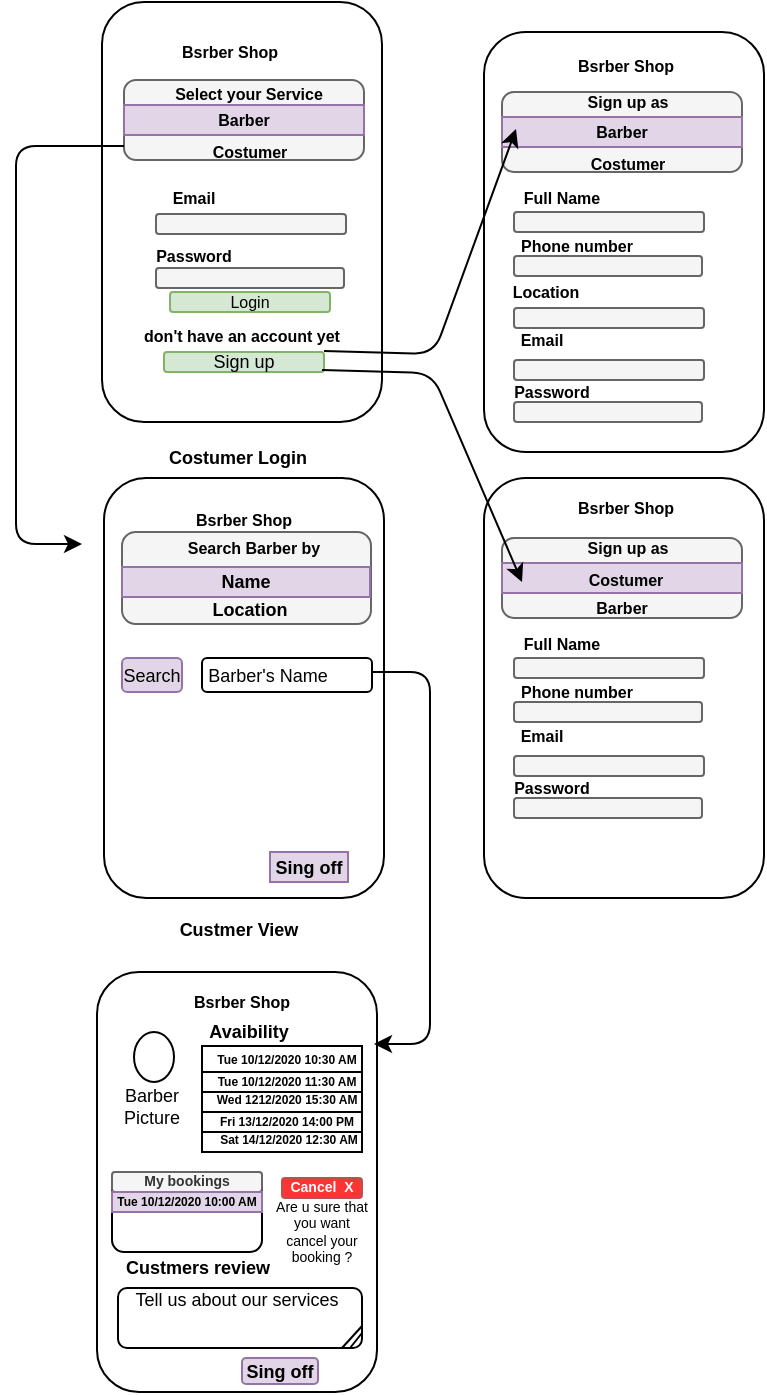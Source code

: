 <mxfile version="13.8.8" type="github">
  <diagram id="JaG_Oef0MP_lZhAA-aXu" name="Page-1">
    <mxGraphModel dx="703" dy="1599" grid="1" gridSize="10" guides="1" tooltips="1" connect="1" arrows="1" fold="1" page="0" pageScale="1" pageWidth="850" pageHeight="1100" math="0" shadow="0">
      <root>
        <mxCell id="0" />
        <mxCell id="1" parent="0" />
        <mxCell id="rbGwPKIIdidOjw9icI79-1" value="" style="rounded=1;whiteSpace=wrap;html=1;" vertex="1" parent="1">
          <mxGeometry x="90" y="-1075" width="140" height="210" as="geometry" />
        </mxCell>
        <mxCell id="rbGwPKIIdidOjw9icI79-2" value="" style="rounded=1;whiteSpace=wrap;html=1;fillColor=#f5f5f5;strokeColor=#666666;fontColor=#333333;" vertex="1" parent="1">
          <mxGeometry x="117" y="-969" width="95" height="10" as="geometry" />
        </mxCell>
        <mxCell id="rbGwPKIIdidOjw9icI79-4" value="Sign up" style="rounded=1;whiteSpace=wrap;html=1;fillColor=#d5e8d4;strokeColor=#82b366;fontSize=9;" vertex="1" parent="1">
          <mxGeometry x="121" y="-900" width="80" height="10" as="geometry" />
        </mxCell>
        <mxCell id="rbGwPKIIdidOjw9icI79-6" value="" style="rounded=1;whiteSpace=wrap;html=1;fillColor=#f5f5f5;strokeColor=#666666;fontColor=#333333;" vertex="1" parent="1">
          <mxGeometry x="117" y="-942" width="94" height="10" as="geometry" />
        </mxCell>
        <mxCell id="rbGwPKIIdidOjw9icI79-7" value="Login" style="rounded=1;whiteSpace=wrap;html=1;fillColor=#d5e8d4;strokeColor=#82b366;fontSize=8;" vertex="1" parent="1">
          <mxGeometry x="124" y="-930" width="80" height="10" as="geometry" />
        </mxCell>
        <mxCell id="rbGwPKIIdidOjw9icI79-9" value="&lt;b&gt;&lt;font style=&quot;font-size: 8px&quot;&gt;Email&lt;/font&gt;&lt;/b&gt;" style="text;html=1;strokeColor=none;fillColor=none;align=center;verticalAlign=middle;whiteSpace=wrap;rounded=0;fontSize=9;" vertex="1" parent="1">
          <mxGeometry x="116" y="-987" width="40" height="20" as="geometry" />
        </mxCell>
        <mxCell id="rbGwPKIIdidOjw9icI79-13" value="don&#39;t have an account yet" style="text;html=1;strokeColor=none;fillColor=none;align=center;verticalAlign=middle;whiteSpace=wrap;rounded=0;fontSize=8;fontStyle=1" vertex="1" parent="1">
          <mxGeometry x="90" y="-918" width="140" height="20" as="geometry" />
        </mxCell>
        <mxCell id="rbGwPKIIdidOjw9icI79-14" value="" style="rounded=1;whiteSpace=wrap;html=1;" vertex="1" parent="1">
          <mxGeometry x="281" y="-1060" width="140" height="210" as="geometry" />
        </mxCell>
        <mxCell id="rbGwPKIIdidOjw9icI79-15" value="" style="rounded=1;whiteSpace=wrap;html=1;fontSize=8;fillColor=#f5f5f5;strokeColor=#666666;fontColor=#333333;" vertex="1" parent="1">
          <mxGeometry x="290" y="-1030" width="120" height="40" as="geometry" />
        </mxCell>
        <mxCell id="rbGwPKIIdidOjw9icI79-16" value="&lt;b&gt;Barber&lt;/b&gt;" style="rounded=0;whiteSpace=wrap;html=1;fontSize=8;fillColor=#e1d5e7;strokeColor=#9673a6;" vertex="1" parent="1">
          <mxGeometry x="290" y="-1017.5" width="120" height="15" as="geometry" />
        </mxCell>
        <mxCell id="rbGwPKIIdidOjw9icI79-18" value="Sign up as " style="text;html=1;strokeColor=none;fillColor=none;align=center;verticalAlign=middle;whiteSpace=wrap;rounded=0;fontSize=8;fontStyle=1" vertex="1" parent="1">
          <mxGeometry x="308" y="-1030" width="90" height="10" as="geometry" />
        </mxCell>
        <mxCell id="rbGwPKIIdidOjw9icI79-20" value="Bsrber Shop " style="text;html=1;strokeColor=none;fillColor=none;align=center;verticalAlign=middle;whiteSpace=wrap;rounded=0;fontSize=8;fontStyle=1" vertex="1" parent="1">
          <mxGeometry x="124" y="-1060" width="60" height="20" as="geometry" />
        </mxCell>
        <mxCell id="rbGwPKIIdidOjw9icI79-21" value="Bsrber Shop" style="text;html=1;strokeColor=none;fillColor=none;align=center;verticalAlign=middle;whiteSpace=wrap;rounded=0;fontSize=8;fontStyle=1" vertex="1" parent="1">
          <mxGeometry x="322" y="-1053" width="60" height="20" as="geometry" />
        </mxCell>
        <mxCell id="rbGwPKIIdidOjw9icI79-26" value="Costumer" style="text;html=1;strokeColor=none;fillColor=none;align=center;verticalAlign=middle;whiteSpace=wrap;rounded=0;fontSize=8;fontStyle=1" vertex="1" parent="1">
          <mxGeometry x="333" y="-1004" width="40" height="20" as="geometry" />
        </mxCell>
        <mxCell id="rbGwPKIIdidOjw9icI79-34" value="Password" style="text;html=1;strokeColor=none;fillColor=none;align=center;verticalAlign=middle;whiteSpace=wrap;rounded=0;fontSize=8;fontStyle=1" vertex="1" parent="1">
          <mxGeometry x="116" y="-958" width="40" height="20" as="geometry" />
        </mxCell>
        <mxCell id="rbGwPKIIdidOjw9icI79-37" value="" style="rounded=1;whiteSpace=wrap;html=1;fillColor=#f5f5f5;strokeColor=#666666;fontColor=#333333;" vertex="1" parent="1">
          <mxGeometry x="296" y="-970" width="95" height="10" as="geometry" />
        </mxCell>
        <mxCell id="rbGwPKIIdidOjw9icI79-38" value="" style="rounded=1;whiteSpace=wrap;html=1;fillColor=#f5f5f5;strokeColor=#666666;fontColor=#333333;" vertex="1" parent="1">
          <mxGeometry x="296" y="-948" width="94" height="10" as="geometry" />
        </mxCell>
        <mxCell id="rbGwPKIIdidOjw9icI79-39" value="Full Name" style="text;html=1;strokeColor=none;fillColor=none;align=center;verticalAlign=middle;whiteSpace=wrap;rounded=0;fontSize=8;fontStyle=1" vertex="1" parent="1">
          <mxGeometry x="290" y="-987" width="60" height="20" as="geometry" />
        </mxCell>
        <mxCell id="rbGwPKIIdidOjw9icI79-40" value="Phone number" style="text;html=1;strokeColor=none;fillColor=none;align=center;verticalAlign=middle;whiteSpace=wrap;rounded=0;fontSize=8;fontStyle=1" vertex="1" parent="1">
          <mxGeometry x="295" y="-963" width="65" height="20" as="geometry" />
        </mxCell>
        <mxCell id="rbGwPKIIdidOjw9icI79-45" value="" style="rounded=1;whiteSpace=wrap;html=1;fillColor=#f5f5f5;strokeColor=#666666;fontColor=#333333;" vertex="1" parent="1">
          <mxGeometry x="296" y="-896" width="95" height="10" as="geometry" />
        </mxCell>
        <mxCell id="rbGwPKIIdidOjw9icI79-46" value="" style="rounded=1;whiteSpace=wrap;html=1;fillColor=#f5f5f5;strokeColor=#666666;fontColor=#333333;" vertex="1" parent="1">
          <mxGeometry x="296" y="-875" width="94" height="10" as="geometry" />
        </mxCell>
        <mxCell id="rbGwPKIIdidOjw9icI79-47" value="&lt;b&gt;&lt;font style=&quot;font-size: 8px&quot;&gt;Email&lt;/font&gt;&lt;/b&gt;" style="text;html=1;strokeColor=none;fillColor=none;align=center;verticalAlign=middle;whiteSpace=wrap;rounded=0;fontSize=9;" vertex="1" parent="1">
          <mxGeometry x="290" y="-916" width="40" height="20" as="geometry" />
        </mxCell>
        <mxCell id="rbGwPKIIdidOjw9icI79-48" value="Password" style="text;html=1;strokeColor=none;fillColor=none;align=center;verticalAlign=middle;whiteSpace=wrap;rounded=0;fontSize=8;fontStyle=1" vertex="1" parent="1">
          <mxGeometry x="295" y="-890" width="40" height="20" as="geometry" />
        </mxCell>
        <mxCell id="rbGwPKIIdidOjw9icI79-49" value="" style="rounded=1;whiteSpace=wrap;html=1;fillColor=#f5f5f5;strokeColor=#666666;fontColor=#333333;" vertex="1" parent="1">
          <mxGeometry x="296" y="-922" width="95" height="10" as="geometry" />
        </mxCell>
        <mxCell id="rbGwPKIIdidOjw9icI79-50" value="Location" style="text;html=1;strokeColor=none;fillColor=none;align=center;verticalAlign=middle;whiteSpace=wrap;rounded=0;fontSize=8;fontStyle=1" vertex="1" parent="1">
          <mxGeometry x="292" y="-940" width="40" height="20" as="geometry" />
        </mxCell>
        <mxCell id="rbGwPKIIdidOjw9icI79-51" value="" style="rounded=1;whiteSpace=wrap;html=1;" vertex="1" parent="1">
          <mxGeometry x="281" y="-837" width="140" height="210" as="geometry" />
        </mxCell>
        <mxCell id="rbGwPKIIdidOjw9icI79-52" value="" style="rounded=1;whiteSpace=wrap;html=1;fontSize=8;fillColor=#f5f5f5;strokeColor=#666666;fontColor=#333333;" vertex="1" parent="1">
          <mxGeometry x="290" y="-807" width="120" height="40" as="geometry" />
        </mxCell>
        <mxCell id="rbGwPKIIdidOjw9icI79-53" value="" style="rounded=0;whiteSpace=wrap;html=1;fontSize=8;fillColor=#e1d5e7;strokeColor=#9673a6;" vertex="1" parent="1">
          <mxGeometry x="290" y="-794.5" width="120" height="15" as="geometry" />
        </mxCell>
        <mxCell id="rbGwPKIIdidOjw9icI79-54" value="Sign up as " style="text;html=1;strokeColor=none;fillColor=none;align=center;verticalAlign=middle;whiteSpace=wrap;rounded=0;fontSize=8;fontStyle=1" vertex="1" parent="1">
          <mxGeometry x="308" y="-807" width="90" height="10" as="geometry" />
        </mxCell>
        <mxCell id="rbGwPKIIdidOjw9icI79-55" value="Bsrber Shop" style="text;html=1;strokeColor=none;fillColor=none;align=center;verticalAlign=middle;whiteSpace=wrap;rounded=0;fontSize=8;fontStyle=1" vertex="1" parent="1">
          <mxGeometry x="322" y="-832" width="60" height="20" as="geometry" />
        </mxCell>
        <mxCell id="rbGwPKIIdidOjw9icI79-56" value="Costumer" style="text;html=1;strokeColor=none;fillColor=none;align=center;verticalAlign=middle;whiteSpace=wrap;rounded=0;fontSize=8;fontStyle=1" vertex="1" parent="1">
          <mxGeometry x="332" y="-796.5" width="40" height="20" as="geometry" />
        </mxCell>
        <mxCell id="rbGwPKIIdidOjw9icI79-57" value="" style="rounded=1;whiteSpace=wrap;html=1;fillColor=#f5f5f5;strokeColor=#666666;fontColor=#333333;" vertex="1" parent="1">
          <mxGeometry x="296" y="-747" width="95" height="10" as="geometry" />
        </mxCell>
        <mxCell id="rbGwPKIIdidOjw9icI79-58" value="" style="rounded=1;whiteSpace=wrap;html=1;fillColor=#f5f5f5;strokeColor=#666666;fontColor=#333333;" vertex="1" parent="1">
          <mxGeometry x="296" y="-725" width="94" height="10" as="geometry" />
        </mxCell>
        <mxCell id="rbGwPKIIdidOjw9icI79-59" value="Full Name" style="text;html=1;strokeColor=none;fillColor=none;align=center;verticalAlign=middle;whiteSpace=wrap;rounded=0;fontSize=8;fontStyle=1" vertex="1" parent="1">
          <mxGeometry x="290" y="-764" width="60" height="20" as="geometry" />
        </mxCell>
        <mxCell id="rbGwPKIIdidOjw9icI79-60" value="Phone number" style="text;html=1;strokeColor=none;fillColor=none;align=center;verticalAlign=middle;whiteSpace=wrap;rounded=0;fontSize=8;fontStyle=1" vertex="1" parent="1">
          <mxGeometry x="295" y="-740" width="65" height="20" as="geometry" />
        </mxCell>
        <mxCell id="rbGwPKIIdidOjw9icI79-61" value="" style="rounded=1;whiteSpace=wrap;html=1;fillColor=#f5f5f5;strokeColor=#666666;fontColor=#333333;" vertex="1" parent="1">
          <mxGeometry x="296" y="-698" width="95" height="10" as="geometry" />
        </mxCell>
        <mxCell id="rbGwPKIIdidOjw9icI79-62" value="" style="rounded=1;whiteSpace=wrap;html=1;fillColor=#f5f5f5;strokeColor=#666666;fontColor=#333333;" vertex="1" parent="1">
          <mxGeometry x="296" y="-677" width="94" height="10" as="geometry" />
        </mxCell>
        <mxCell id="rbGwPKIIdidOjw9icI79-63" value="&lt;b&gt;&lt;font style=&quot;font-size: 8px&quot;&gt;Email&lt;/font&gt;&lt;/b&gt;" style="text;html=1;strokeColor=none;fillColor=none;align=center;verticalAlign=middle;whiteSpace=wrap;rounded=0;fontSize=9;" vertex="1" parent="1">
          <mxGeometry x="290" y="-718" width="40" height="20" as="geometry" />
        </mxCell>
        <mxCell id="rbGwPKIIdidOjw9icI79-64" value="Password" style="text;html=1;strokeColor=none;fillColor=none;align=center;verticalAlign=middle;whiteSpace=wrap;rounded=0;fontSize=8;fontStyle=1" vertex="1" parent="1">
          <mxGeometry x="295" y="-692" width="40" height="20" as="geometry" />
        </mxCell>
        <mxCell id="rbGwPKIIdidOjw9icI79-68" value="Barber" style="text;html=1;strokeColor=none;fillColor=none;align=center;verticalAlign=middle;whiteSpace=wrap;rounded=0;fontSize=8;fontStyle=1" vertex="1" parent="1">
          <mxGeometry x="330" y="-782" width="40" height="20" as="geometry" />
        </mxCell>
        <mxCell id="rbGwPKIIdidOjw9icI79-70" value="" style="endArrow=classic;html=1;fontSize=8;entryX=0;entryY=0.25;entryDx=0;entryDy=0;exitX=1;exitY=0.25;exitDx=0;exitDy=0;" edge="1" parent="1">
          <mxGeometry width="50" height="50" relative="1" as="geometry">
            <mxPoint x="201" y="-900.5" as="sourcePoint" />
            <mxPoint x="297" y="-1011.5" as="targetPoint" />
            <Array as="points">
              <mxPoint x="256" y="-899" />
            </Array>
          </mxGeometry>
        </mxCell>
        <mxCell id="rbGwPKIIdidOjw9icI79-75" value="" style="endArrow=classic;html=1;fontSize=8;exitX=1;exitY=0.25;exitDx=0;exitDy=0;" edge="1" parent="1">
          <mxGeometry width="50" height="50" relative="1" as="geometry">
            <mxPoint x="200" y="-891" as="sourcePoint" />
            <mxPoint x="300" y="-785" as="targetPoint" />
            <Array as="points">
              <mxPoint x="255" y="-889.5" />
            </Array>
          </mxGeometry>
        </mxCell>
        <mxCell id="rbGwPKIIdidOjw9icI79-76" value="" style="rounded=1;whiteSpace=wrap;html=1;" vertex="1" parent="1">
          <mxGeometry x="91" y="-837" width="140" height="210" as="geometry" />
        </mxCell>
        <mxCell id="rbGwPKIIdidOjw9icI79-84" value="Bsrber Shop" style="text;html=1;strokeColor=none;fillColor=none;align=center;verticalAlign=middle;whiteSpace=wrap;rounded=0;fontSize=8;fontStyle=1" vertex="1" parent="1">
          <mxGeometry x="131" y="-826" width="60" height="20" as="geometry" />
        </mxCell>
        <mxCell id="rbGwPKIIdidOjw9icI79-91" value="" style="rounded=1;whiteSpace=wrap;html=1;fontSize=8;fillColor=#f5f5f5;strokeColor=#666666;fontColor=#333333;" vertex="1" parent="1">
          <mxGeometry x="101" y="-1036" width="120" height="40" as="geometry" />
        </mxCell>
        <mxCell id="rbGwPKIIdidOjw9icI79-92" value="&lt;b&gt;Barber&lt;/b&gt;" style="rounded=0;whiteSpace=wrap;html=1;fontSize=8;fillColor=#e1d5e7;strokeColor=#9673a6;" vertex="1" parent="1">
          <mxGeometry x="101" y="-1023.5" width="120" height="15" as="geometry" />
        </mxCell>
        <mxCell id="rbGwPKIIdidOjw9icI79-93" value="&lt;b&gt;Costumer&lt;/b&gt;" style="text;html=1;strokeColor=none;fillColor=none;align=center;verticalAlign=middle;whiteSpace=wrap;rounded=0;fontSize=8;" vertex="1" parent="1">
          <mxGeometry x="144" y="-1010" width="40" height="20" as="geometry" />
        </mxCell>
        <mxCell id="rbGwPKIIdidOjw9icI79-94" value="&lt;b&gt;Select your Service&lt;/b&gt;" style="text;html=1;strokeColor=none;fillColor=none;align=center;verticalAlign=middle;whiteSpace=wrap;rounded=0;fontSize=8;" vertex="1" parent="1">
          <mxGeometry x="117" y="-1039" width="93" height="20" as="geometry" />
        </mxCell>
        <mxCell id="rbGwPKIIdidOjw9icI79-95" value="Costumer Login" style="text;html=1;strokeColor=none;fillColor=none;align=center;verticalAlign=middle;whiteSpace=wrap;rounded=0;fontSize=9;fontStyle=1" vertex="1" parent="1">
          <mxGeometry x="116" y="-857" width="84" height="20" as="geometry" />
        </mxCell>
        <mxCell id="rbGwPKIIdidOjw9icI79-99" value="" style="rounded=1;whiteSpace=wrap;html=1;fontSize=8;fillColor=#f5f5f5;strokeColor=#666666;fontColor=#333333;" vertex="1" parent="1">
          <mxGeometry x="100" y="-810" width="124.5" height="46" as="geometry" />
        </mxCell>
        <mxCell id="rbGwPKIIdidOjw9icI79-100" value="&lt;font style=&quot;font-size: 9px&quot;&gt;&lt;b&gt;Name&lt;/b&gt;&lt;/font&gt;" style="rounded=0;whiteSpace=wrap;html=1;fontSize=8;fillColor=#e1d5e7;strokeColor=#9673a6;" vertex="1" parent="1">
          <mxGeometry x="100" y="-792.5" width="124" height="15" as="geometry" />
        </mxCell>
        <mxCell id="rbGwPKIIdidOjw9icI79-104" value="Location" style="text;html=1;strokeColor=none;fillColor=none;align=center;verticalAlign=middle;whiteSpace=wrap;rounded=0;fontSize=9;fontStyle=1" vertex="1" parent="1">
          <mxGeometry x="144" y="-781" width="40" height="20" as="geometry" />
        </mxCell>
        <mxCell id="rbGwPKIIdidOjw9icI79-106" value="&lt;span style=&quot;left: 240.033px ; top: 977.144px ; font-family: sans-serif ; transform: scalex(1.003) ; font-size: 8px&quot;&gt;Search Barber by&lt;br&gt;&lt;/span&gt;" style="text;html=1;strokeColor=none;fillColor=none;align=center;verticalAlign=middle;whiteSpace=wrap;rounded=0;fontSize=9;fontStyle=1" vertex="1" parent="1">
          <mxGeometry x="121" y="-812" width="90" height="20" as="geometry" />
        </mxCell>
        <mxCell id="rbGwPKIIdidOjw9icI79-107" value="Sing off" style="rounded=1;whiteSpace=wrap;html=1;fontSize=9;arcSize=0;fillColor=#e1d5e7;strokeColor=#9673a6;fontStyle=1" vertex="1" parent="1">
          <mxGeometry x="174" y="-650" width="39" height="15" as="geometry" />
        </mxCell>
        <mxCell id="rbGwPKIIdidOjw9icI79-123" value="" style="rounded=1;whiteSpace=wrap;html=1;fontSize=9;" vertex="1" parent="1">
          <mxGeometry x="140" y="-747" width="85" height="17" as="geometry" />
        </mxCell>
        <mxCell id="rbGwPKIIdidOjw9icI79-124" value="Barber&#39;s Name" style="text;html=1;strokeColor=none;fillColor=none;align=center;verticalAlign=middle;whiteSpace=wrap;rounded=0;fontSize=9;fontStyle=0" vertex="1" parent="1">
          <mxGeometry x="134.5" y="-748.5" width="75.5" height="20" as="geometry" />
        </mxCell>
        <mxCell id="rbGwPKIIdidOjw9icI79-129" value="&lt;span style=&quot;left: 240.033px ; top: 977.144px ; font-family: sans-serif ; transform: scalex(1.003)&quot;&gt;Search&lt;/span&gt;" style="rounded=1;whiteSpace=wrap;html=1;fontSize=9;fillColor=#e1d5e7;strokeColor=#9673a6;" vertex="1" parent="1">
          <mxGeometry x="100" y="-747" width="30" height="17" as="geometry" />
        </mxCell>
        <mxCell id="rbGwPKIIdidOjw9icI79-130" value="" style="endArrow=classic;html=1;fontSize=9;exitX=0;exitY=1;exitDx=0;exitDy=0;" edge="1" parent="1">
          <mxGeometry width="50" height="50" relative="1" as="geometry">
            <mxPoint x="101" y="-1003" as="sourcePoint" />
            <mxPoint x="80" y="-804" as="targetPoint" />
            <Array as="points">
              <mxPoint x="47" y="-1003" />
              <mxPoint x="47" y="-804" />
            </Array>
          </mxGeometry>
        </mxCell>
        <mxCell id="rbGwPKIIdidOjw9icI79-131" value="" style="rounded=1;whiteSpace=wrap;html=1;" vertex="1" parent="1">
          <mxGeometry x="87.5" y="-590" width="140" height="210" as="geometry" />
        </mxCell>
        <mxCell id="rbGwPKIIdidOjw9icI79-137" value="Bsrber Shop" style="text;html=1;strokeColor=none;fillColor=none;align=center;verticalAlign=middle;whiteSpace=wrap;rounded=0;fontSize=8;fontStyle=1" vertex="1" parent="1">
          <mxGeometry x="130" y="-585" width="60" height="20" as="geometry" />
        </mxCell>
        <mxCell id="rbGwPKIIdidOjw9icI79-138" value="" style="endArrow=classic;html=1;fontSize=9;exitX=1;exitY=0.5;exitDx=0;exitDy=0;" edge="1" parent="1">
          <mxGeometry width="50" height="50" relative="1" as="geometry">
            <mxPoint x="225" y="-740" as="sourcePoint" />
            <mxPoint x="226" y="-554" as="targetPoint" />
            <Array as="points">
              <mxPoint x="254" y="-740" />
              <mxPoint x="254" y="-554" />
            </Array>
          </mxGeometry>
        </mxCell>
        <mxCell id="rbGwPKIIdidOjw9icI79-140" value="Custmer View" style="text;html=1;strokeColor=none;fillColor=none;align=center;verticalAlign=middle;whiteSpace=wrap;rounded=0;fontSize=9;fontStyle=1" vertex="1" parent="1">
          <mxGeometry x="117" y="-621" width="83" height="20" as="geometry" />
        </mxCell>
        <mxCell id="rbGwPKIIdidOjw9icI79-144" value="Sing off" style="rounded=1;whiteSpace=wrap;html=1;fontSize=9;fillColor=#e1d5e7;strokeColor=#9673a6;fontStyle=1" vertex="1" parent="1">
          <mxGeometry x="160" y="-397" width="38" height="13" as="geometry" />
        </mxCell>
        <mxCell id="rbGwPKIIdidOjw9icI79-146" value="" style="rounded=1;whiteSpace=wrap;html=1;fontSize=9;" vertex="1" parent="1">
          <mxGeometry x="98" y="-432" width="122" height="30" as="geometry" />
        </mxCell>
        <mxCell id="rbGwPKIIdidOjw9icI79-147" value="&lt;b&gt;Custmers review&lt;/b&gt;" style="text;html=1;strokeColor=none;fillColor=none;align=center;verticalAlign=middle;whiteSpace=wrap;rounded=0;fontSize=9;" vertex="1" parent="1">
          <mxGeometry x="94.5" y="-452" width="85.5" height="20" as="geometry" />
        </mxCell>
        <mxCell id="rbGwPKIIdidOjw9icI79-148" value="Tell us about our services" style="text;html=1;strokeColor=none;fillColor=none;align=center;verticalAlign=middle;whiteSpace=wrap;rounded=0;fontSize=9;" vertex="1" parent="1">
          <mxGeometry x="95" y="-436" width="125" height="20" as="geometry" />
        </mxCell>
        <mxCell id="rbGwPKIIdidOjw9icI79-149" value="" style="endArrow=none;html=1;fontSize=9;entryX=1;entryY=1;entryDx=0;entryDy=0;" edge="1" parent="1">
          <mxGeometry width="50" height="50" relative="1" as="geometry">
            <mxPoint x="210" y="-402" as="sourcePoint" />
            <mxPoint x="220" y="-413" as="targetPoint" />
          </mxGeometry>
        </mxCell>
        <mxCell id="rbGwPKIIdidOjw9icI79-150" value="" style="endArrow=none;html=1;fontSize=9;entryX=1;entryY=0.75;entryDx=0;entryDy=0;" edge="1" parent="1" target="rbGwPKIIdidOjw9icI79-146">
          <mxGeometry width="50" height="50" relative="1" as="geometry">
            <mxPoint x="214" y="-402" as="sourcePoint" />
            <mxPoint x="218.634" y="-407.22" as="targetPoint" />
          </mxGeometry>
        </mxCell>
        <mxCell id="rbGwPKIIdidOjw9icI79-152" value="" style="ellipse;whiteSpace=wrap;html=1;fontSize=9;" vertex="1" parent="1">
          <mxGeometry x="106" y="-560" width="20" height="25" as="geometry" />
        </mxCell>
        <mxCell id="rbGwPKIIdidOjw9icI79-153" value="Barber Picture" style="text;html=1;strokeColor=none;fillColor=none;align=center;verticalAlign=middle;whiteSpace=wrap;rounded=0;fontSize=9;" vertex="1" parent="1">
          <mxGeometry x="90" y="-533" width="50" height="20" as="geometry" />
        </mxCell>
        <mxCell id="rbGwPKIIdidOjw9icI79-158" value="" style="rounded=0;whiteSpace=wrap;html=1;fontSize=9;" vertex="1" parent="1">
          <mxGeometry x="140" y="-553" width="80" height="53" as="geometry" />
        </mxCell>
        <mxCell id="rbGwPKIIdidOjw9icI79-162" value="Avaibility" style="text;html=1;strokeColor=none;fillColor=none;align=center;verticalAlign=middle;whiteSpace=wrap;rounded=0;fontSize=9;fontStyle=1" vertex="1" parent="1">
          <mxGeometry x="141" y="-570" width="45" height="20" as="geometry" />
        </mxCell>
        <mxCell id="rbGwPKIIdidOjw9icI79-163" value="" style="rounded=0;whiteSpace=wrap;html=1;fontSize=9;" vertex="1" parent="1">
          <mxGeometry x="140" y="-553" width="80" height="13" as="geometry" />
        </mxCell>
        <mxCell id="rbGwPKIIdidOjw9icI79-164" value="" style="rounded=0;whiteSpace=wrap;html=1;fontSize=9;" vertex="1" parent="1">
          <mxGeometry x="140" y="-540" width="80" height="10" as="geometry" />
        </mxCell>
        <mxCell id="rbGwPKIIdidOjw9icI79-165" value="" style="rounded=0;whiteSpace=wrap;html=1;fontSize=9;" vertex="1" parent="1">
          <mxGeometry x="140" y="-520" width="80" height="10" as="geometry" />
        </mxCell>
        <mxCell id="rbGwPKIIdidOjw9icI79-166" value="Tue 10/12/2020 10:30 AM " style="text;html=1;strokeColor=none;fillColor=none;align=center;verticalAlign=middle;whiteSpace=wrap;rounded=0;fontSize=6;fontStyle=1" vertex="1" parent="1">
          <mxGeometry x="138" y="-556.5" width="89" height="20" as="geometry" />
        </mxCell>
        <mxCell id="rbGwPKIIdidOjw9icI79-167" value="Tue 10/12/2020 11:30 AM " style="text;html=1;strokeColor=none;fillColor=none;align=center;verticalAlign=middle;whiteSpace=wrap;rounded=0;fontSize=6;fontStyle=1" vertex="1" parent="1">
          <mxGeometry x="138" y="-545" width="89" height="20" as="geometry" />
        </mxCell>
        <mxCell id="rbGwPKIIdidOjw9icI79-168" value="Wed 1212/2020 15:30 AM " style="text;html=1;strokeColor=none;fillColor=none;align=center;verticalAlign=middle;whiteSpace=wrap;rounded=0;fontSize=6;fontStyle=1" vertex="1" parent="1">
          <mxGeometry x="138" y="-536.5" width="89" height="20" as="geometry" />
        </mxCell>
        <mxCell id="rbGwPKIIdidOjw9icI79-169" value="Fri 13/12/2020 14:00 PM " style="text;html=1;strokeColor=none;fillColor=none;align=center;verticalAlign=middle;whiteSpace=wrap;rounded=0;fontSize=6;fontStyle=1" vertex="1" parent="1">
          <mxGeometry x="138" y="-525" width="89" height="20" as="geometry" />
        </mxCell>
        <mxCell id="rbGwPKIIdidOjw9icI79-170" value="Sat 14/12/2020 12:30 AM " style="text;html=1;strokeColor=none;fillColor=none;align=center;verticalAlign=middle;whiteSpace=wrap;rounded=0;fontSize=6;fontStyle=1" vertex="1" parent="1">
          <mxGeometry x="138.5" y="-516.5" width="89" height="20" as="geometry" />
        </mxCell>
        <mxCell id="rbGwPKIIdidOjw9icI79-178" value="" style="rounded=1;whiteSpace=wrap;html=1;fontSize=7;" vertex="1" parent="1">
          <mxGeometry x="95" y="-490" width="75" height="40" as="geometry" />
        </mxCell>
        <mxCell id="rbGwPKIIdidOjw9icI79-156" value="My bookings" style="rounded=1;whiteSpace=wrap;html=1;fontSize=7;strokeColor=#666666;fontStyle=1;fillColor=#f5f5f5;fontColor=#333333;" vertex="1" parent="1">
          <mxGeometry x="95" y="-490" width="75" height="10" as="geometry" />
        </mxCell>
        <mxCell id="rbGwPKIIdidOjw9icI79-177" value="Tue 10/12/2020 10:00 AM " style="text;html=1;strokeColor=#9673a6;fillColor=#e1d5e7;align=center;verticalAlign=middle;whiteSpace=wrap;rounded=0;fontSize=6;fontStyle=1" vertex="1" parent="1">
          <mxGeometry x="95" y="-480" width="75" height="10" as="geometry" />
        </mxCell>
        <mxCell id="rbGwPKIIdidOjw9icI79-180" value="&lt;font color=&quot;#FFFFFF&quot;&gt;&lt;span&gt;Cancel&amp;nbsp; X&lt;br&gt;&lt;/span&gt;&lt;/font&gt;" style="rounded=1;whiteSpace=wrap;html=1;fontSize=7;strokeColor=#b85450;fillColor=#FF3333;fontStyle=1" vertex="1" parent="1">
          <mxGeometry x="180" y="-487" width="40" height="10" as="geometry" />
        </mxCell>
        <mxCell id="rbGwPKIIdidOjw9icI79-181" value="Are u sure that you want cancel your booking ?" style="text;html=1;strokeColor=none;fillColor=none;align=center;verticalAlign=middle;whiteSpace=wrap;rounded=0;fontSize=7;" vertex="1" parent="1">
          <mxGeometry x="175" y="-470" width="50" height="20" as="geometry" />
        </mxCell>
      </root>
    </mxGraphModel>
  </diagram>
</mxfile>

